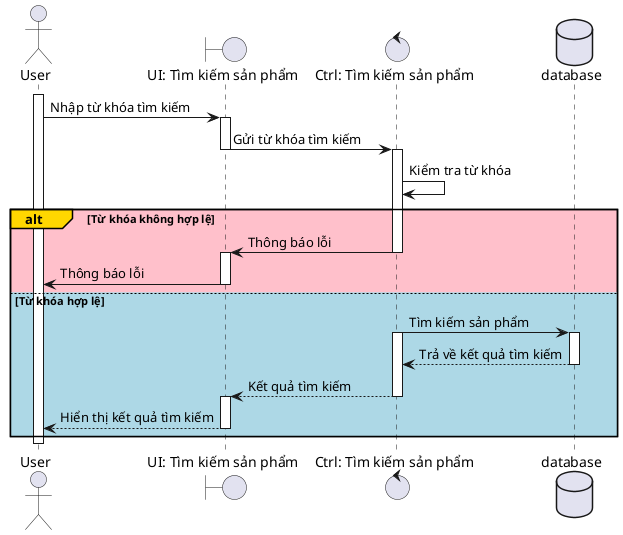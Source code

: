 @startuml SequenceSearchProduct
actor User as user
boundary "UI: Tìm kiếm sản phẩm" as ui_searchProduct
control "Ctrl: Tìm kiếm sản phẩm" as ctrl_searchProduct
database database

activate user
user -> ui_searchProduct: Nhập từ khóa tìm kiếm

activate ui_searchProduct
ui_searchProduct -> ctrl_searchProduct: Gửi từ khóa tìm kiếm
deactivate ui_searchProduct
activate ctrl_searchProduct

ctrl_searchProduct -> ctrl_searchProduct: Kiểm tra từ khóa

alt#Gold #Pink Từ khóa không hợp lệ
    ctrl_searchProduct -> ui_searchProduct: Thông báo lỗi
    deactivate ctrl_searchProduct
activate ui_searchProduct
    ui_searchProduct -> user: Thông báo lỗi
deactivate ui_searchProduct
else #LightBlue Từ khóa hợp lệ
    
    ctrl_searchProduct -> database : Tìm kiếm sản phẩm
activate ctrl_searchProduct
activate database
    database --> ctrl_searchProduct: Trả về kết quả tìm kiếm
deactivate database

    ctrl_searchProduct --> ui_searchProduct: Kết quả tìm kiếm
deactivate ctrl_searchProduct
activate ui_searchProduct
    ui_searchProduct --> user: Hiển thị kết quả tìm kiếm
deactivate ui_searchProduct
end
deactivate user

@enduml
